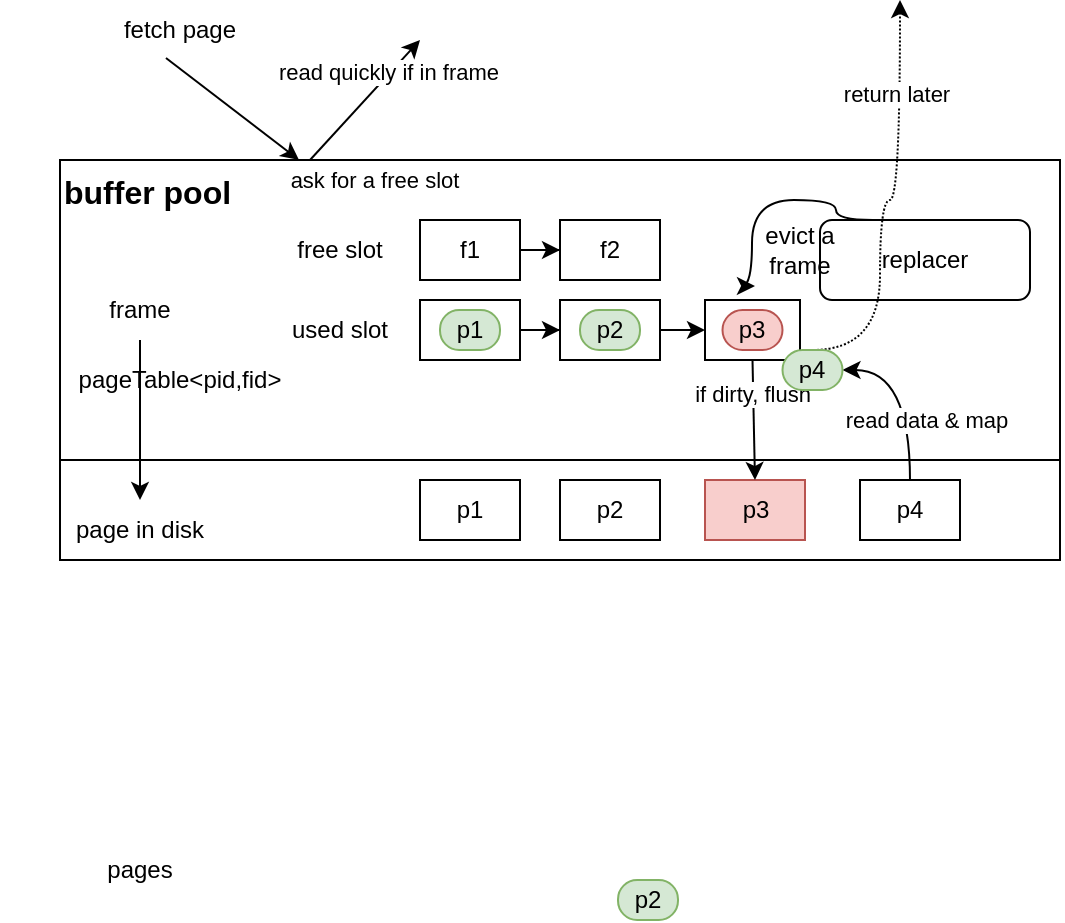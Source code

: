 <mxfile version="21.6.2" type="github">
  <diagram name="Page-1" id="KGo0tY4SyU-HsNQejBFT">
    <mxGraphModel dx="794" dy="494" grid="1" gridSize="10" guides="1" tooltips="1" connect="1" arrows="1" fold="1" page="1" pageScale="1" pageWidth="827" pageHeight="1169" math="0" shadow="0">
      <root>
        <mxCell id="0" />
        <mxCell id="1" parent="0" />
        <mxCell id="k2FWKmMM-QK35wjMDug--91" style="rounded=0;orthogonalLoop=1;jettySize=auto;html=1;exitX=0.25;exitY=0;exitDx=0;exitDy=0;" edge="1" parent="1" source="k2FWKmMM-QK35wjMDug--1">
          <mxGeometry relative="1" as="geometry">
            <mxPoint x="300" y="110" as="targetPoint" />
          </mxGeometry>
        </mxCell>
        <mxCell id="k2FWKmMM-QK35wjMDug--92" value="read quickly if in frame" style="edgeLabel;html=1;align=center;verticalAlign=middle;resizable=0;points=[];" vertex="1" connectable="0" parent="k2FWKmMM-QK35wjMDug--91">
          <mxGeometry x="0.463" y="2" relative="1" as="geometry">
            <mxPoint y="1" as="offset" />
          </mxGeometry>
        </mxCell>
        <mxCell id="k2FWKmMM-QK35wjMDug--1" value="buffer pool" style="rounded=0;whiteSpace=wrap;html=1;fontStyle=1;verticalAlign=top;align=left;fontSize=16;" vertex="1" parent="1">
          <mxGeometry x="120" y="170" width="500" height="200" as="geometry" />
        </mxCell>
        <mxCell id="k2FWKmMM-QK35wjMDug--13" style="edgeStyle=orthogonalEdgeStyle;rounded=0;orthogonalLoop=1;jettySize=auto;html=1;exitX=0.5;exitY=1;exitDx=0;exitDy=0;entryX=0.5;entryY=0;entryDx=0;entryDy=0;" edge="1" parent="1" source="k2FWKmMM-QK35wjMDug--3" target="k2FWKmMM-QK35wjMDug--4">
          <mxGeometry relative="1" as="geometry">
            <mxPoint x="150" y="360" as="targetPoint" />
          </mxGeometry>
        </mxCell>
        <mxCell id="k2FWKmMM-QK35wjMDug--3" value="frame" style="text;html=1;strokeColor=none;fillColor=none;align=center;verticalAlign=middle;whiteSpace=wrap;rounded=0;" vertex="1" parent="1">
          <mxGeometry x="130" y="230" width="60" height="30" as="geometry" />
        </mxCell>
        <mxCell id="k2FWKmMM-QK35wjMDug--4" value="page in disk" style="text;html=1;strokeColor=none;fillColor=none;align=center;verticalAlign=middle;whiteSpace=wrap;rounded=0;" vertex="1" parent="1">
          <mxGeometry x="90" y="340" width="140" height="30" as="geometry" />
        </mxCell>
        <mxCell id="k2FWKmMM-QK35wjMDug--11" value="pageTable&amp;lt;pid,fid&amp;gt;" style="text;html=1;strokeColor=none;fillColor=none;align=center;verticalAlign=middle;whiteSpace=wrap;rounded=0;" vertex="1" parent="1">
          <mxGeometry x="150" y="270" width="60" height="20" as="geometry" />
        </mxCell>
        <mxCell id="k2FWKmMM-QK35wjMDug--16" value="" style="group" vertex="1" connectable="0" parent="1">
          <mxGeometry x="230" y="200" width="190" height="30" as="geometry" />
        </mxCell>
        <mxCell id="k2FWKmMM-QK35wjMDug--5" value="f1" style="rounded=0;whiteSpace=wrap;html=1;" vertex="1" parent="k2FWKmMM-QK35wjMDug--16">
          <mxGeometry x="70" width="50" height="30" as="geometry" />
        </mxCell>
        <mxCell id="k2FWKmMM-QK35wjMDug--6" value="f2" style="rounded=0;whiteSpace=wrap;html=1;" vertex="1" parent="k2FWKmMM-QK35wjMDug--16">
          <mxGeometry x="140" width="50" height="30" as="geometry" />
        </mxCell>
        <mxCell id="k2FWKmMM-QK35wjMDug--9" value="free slot" style="text;html=1;strokeColor=none;fillColor=none;align=center;verticalAlign=middle;whiteSpace=wrap;rounded=0;" vertex="1" parent="k2FWKmMM-QK35wjMDug--16">
          <mxGeometry width="60" height="30" as="geometry" />
        </mxCell>
        <mxCell id="k2FWKmMM-QK35wjMDug--8" style="edgeStyle=orthogonalEdgeStyle;rounded=0;orthogonalLoop=1;jettySize=auto;html=1;exitX=1;exitY=0.5;exitDx=0;exitDy=0;" edge="1" parent="k2FWKmMM-QK35wjMDug--16" source="k2FWKmMM-QK35wjMDug--5" target="k2FWKmMM-QK35wjMDug--6">
          <mxGeometry relative="1" as="geometry" />
        </mxCell>
        <mxCell id="k2FWKmMM-QK35wjMDug--64" style="edgeStyle=orthogonalEdgeStyle;rounded=0;orthogonalLoop=1;jettySize=auto;html=1;exitX=0.25;exitY=0;exitDx=0;exitDy=0;entryX=0.526;entryY=-0.233;entryDx=0;entryDy=0;curved=1;entryPerimeter=0;" edge="1" parent="1" source="k2FWKmMM-QK35wjMDug--17" target="k2FWKmMM-QK35wjMDug--28">
          <mxGeometry relative="1" as="geometry">
            <Array as="points">
              <mxPoint x="508" y="200" />
              <mxPoint x="508" y="190" />
              <mxPoint x="466" y="190" />
              <mxPoint x="466" y="233" />
            </Array>
          </mxGeometry>
        </mxCell>
        <mxCell id="k2FWKmMM-QK35wjMDug--17" value="replacer" style="rounded=1;whiteSpace=wrap;html=1;" vertex="1" parent="1">
          <mxGeometry x="500" y="200" width="105" height="40" as="geometry" />
        </mxCell>
        <mxCell id="k2FWKmMM-QK35wjMDug--20" value="" style="group" vertex="1" connectable="0" parent="1">
          <mxGeometry x="230" y="240" width="190" height="30" as="geometry" />
        </mxCell>
        <mxCell id="k2FWKmMM-QK35wjMDug--21" value="f7" style="rounded=0;whiteSpace=wrap;html=1;" vertex="1" parent="k2FWKmMM-QK35wjMDug--20">
          <mxGeometry x="70" width="50" height="30" as="geometry" />
        </mxCell>
        <mxCell id="k2FWKmMM-QK35wjMDug--22" value="f8" style="rounded=0;whiteSpace=wrap;html=1;" vertex="1" parent="k2FWKmMM-QK35wjMDug--20">
          <mxGeometry x="140" width="50" height="30" as="geometry" />
        </mxCell>
        <mxCell id="k2FWKmMM-QK35wjMDug--23" value="used slot" style="text;html=1;strokeColor=none;fillColor=none;align=center;verticalAlign=middle;whiteSpace=wrap;rounded=0;" vertex="1" parent="k2FWKmMM-QK35wjMDug--20">
          <mxGeometry width="60" height="30" as="geometry" />
        </mxCell>
        <mxCell id="k2FWKmMM-QK35wjMDug--24" style="edgeStyle=orthogonalEdgeStyle;rounded=0;orthogonalLoop=1;jettySize=auto;html=1;exitX=1;exitY=0.5;exitDx=0;exitDy=0;" edge="1" parent="k2FWKmMM-QK35wjMDug--20" source="k2FWKmMM-QK35wjMDug--21" target="k2FWKmMM-QK35wjMDug--22">
          <mxGeometry relative="1" as="geometry" />
        </mxCell>
        <mxCell id="k2FWKmMM-QK35wjMDug--29" value="p1" style="rounded=1;whiteSpace=wrap;html=1;arcSize=48;fillColor=#d5e8d4;strokeColor=#82b366;" vertex="1" parent="k2FWKmMM-QK35wjMDug--20">
          <mxGeometry x="80" y="5" width="30" height="20" as="geometry" />
        </mxCell>
        <mxCell id="k2FWKmMM-QK35wjMDug--47" value="p2" style="rounded=1;whiteSpace=wrap;html=1;arcSize=48;fillColor=#d5e8d4;strokeColor=#82b366;" vertex="1" parent="k2FWKmMM-QK35wjMDug--20">
          <mxGeometry x="150" y="5" width="30" height="20" as="geometry" />
        </mxCell>
        <mxCell id="k2FWKmMM-QK35wjMDug--28" value="" style="rounded=0;whiteSpace=wrap;html=1;" vertex="1" parent="1">
          <mxGeometry x="442.5" y="240" width="47.5" height="30" as="geometry" />
        </mxCell>
        <mxCell id="k2FWKmMM-QK35wjMDug--27" style="edgeStyle=orthogonalEdgeStyle;rounded=0;orthogonalLoop=1;jettySize=auto;html=1;exitX=1;exitY=0.5;exitDx=0;exitDy=0;" edge="1" parent="1" source="k2FWKmMM-QK35wjMDug--22" target="k2FWKmMM-QK35wjMDug--28">
          <mxGeometry relative="1" as="geometry">
            <mxPoint x="430" y="260" as="targetPoint" />
          </mxGeometry>
        </mxCell>
        <mxCell id="k2FWKmMM-QK35wjMDug--44" style="rounded=0;orthogonalLoop=1;jettySize=auto;html=1;exitX=0.383;exitY=0.967;exitDx=0;exitDy=0;exitPerimeter=0;" edge="1" parent="1" source="k2FWKmMM-QK35wjMDug--43" target="k2FWKmMM-QK35wjMDug--1">
          <mxGeometry relative="1" as="geometry">
            <mxPoint x="260" y="150" as="targetPoint" />
          </mxGeometry>
        </mxCell>
        <mxCell id="k2FWKmMM-QK35wjMDug--45" value="ask for a free slot" style="edgeLabel;html=1;align=center;verticalAlign=middle;resizable=0;points=[];" vertex="1" connectable="0" parent="k2FWKmMM-QK35wjMDug--44">
          <mxGeometry x="0.144" y="4" relative="1" as="geometry">
            <mxPoint x="63" y="35" as="offset" />
          </mxGeometry>
        </mxCell>
        <mxCell id="k2FWKmMM-QK35wjMDug--43" value="fetch page" style="text;html=1;strokeColor=none;fillColor=none;align=center;verticalAlign=middle;whiteSpace=wrap;rounded=0;" vertex="1" parent="1">
          <mxGeometry x="150" y="90" width="60" height="30" as="geometry" />
        </mxCell>
        <mxCell id="k2FWKmMM-QK35wjMDug--62" value="p2" style="rounded=1;whiteSpace=wrap;html=1;arcSize=48;fillColor=#d5e8d4;strokeColor=#82b366;" vertex="1" parent="1">
          <mxGeometry x="399" y="530" width="30" height="20" as="geometry" />
        </mxCell>
        <mxCell id="k2FWKmMM-QK35wjMDug--63" value="p3" style="rounded=1;whiteSpace=wrap;html=1;arcSize=50;fillColor=#f8cecc;strokeColor=#b85450;" vertex="1" parent="1">
          <mxGeometry x="451.25" y="245" width="30" height="20" as="geometry" />
        </mxCell>
        <mxCell id="k2FWKmMM-QK35wjMDug--65" value="evict a frame" style="text;html=1;strokeColor=none;fillColor=none;align=center;verticalAlign=middle;whiteSpace=wrap;rounded=0;" vertex="1" parent="1">
          <mxGeometry x="460" y="200" width="60" height="30" as="geometry" />
        </mxCell>
        <mxCell id="k2FWKmMM-QK35wjMDug--97" style="edgeStyle=orthogonalEdgeStyle;rounded=0;orthogonalLoop=1;jettySize=auto;html=1;exitX=0.5;exitY=0;exitDx=0;exitDy=0;entryX=1;entryY=0.5;entryDx=0;entryDy=0;curved=1;" edge="1" parent="1" source="k2FWKmMM-QK35wjMDug--78" target="k2FWKmMM-QK35wjMDug--95">
          <mxGeometry relative="1" as="geometry" />
        </mxCell>
        <mxCell id="k2FWKmMM-QK35wjMDug--102" value="read data &amp;amp; map" style="edgeLabel;html=1;align=center;verticalAlign=middle;resizable=0;points=[];" vertex="1" connectable="0" parent="k2FWKmMM-QK35wjMDug--97">
          <mxGeometry x="-0.031" y="6" relative="1" as="geometry">
            <mxPoint x="14" y="13" as="offset" />
          </mxGeometry>
        </mxCell>
        <mxCell id="k2FWKmMM-QK35wjMDug--79" value="p3" style="rounded=0;whiteSpace=wrap;html=1;container=0;fillColor=#f8cecc;strokeColor=#b85450;" vertex="1" parent="1">
          <mxGeometry x="442.5" y="330" width="50" height="30" as="geometry" />
        </mxCell>
        <mxCell id="k2FWKmMM-QK35wjMDug--80" value="pages" style="text;html=1;strokeColor=none;fillColor=none;align=center;verticalAlign=middle;whiteSpace=wrap;rounded=0;" vertex="1" parent="1">
          <mxGeometry x="130" y="510" width="60" height="30" as="geometry" />
        </mxCell>
        <mxCell id="k2FWKmMM-QK35wjMDug--86" value="" style="endArrow=classic;html=1;rounded=0;entryX=0.5;entryY=0;entryDx=0;entryDy=0;exitX=0.5;exitY=1;exitDx=0;exitDy=0;" edge="1" parent="1" source="k2FWKmMM-QK35wjMDug--28" target="k2FWKmMM-QK35wjMDug--79">
          <mxGeometry width="50" height="50" relative="1" as="geometry">
            <mxPoint x="460" y="290" as="sourcePoint" />
            <mxPoint x="460" y="310" as="targetPoint" />
          </mxGeometry>
        </mxCell>
        <mxCell id="k2FWKmMM-QK35wjMDug--106" value="if dirty, flush" style="edgeLabel;html=1;align=center;verticalAlign=middle;resizable=0;points=[];" vertex="1" connectable="0" parent="k2FWKmMM-QK35wjMDug--86">
          <mxGeometry x="-0.434" y="-1" relative="1" as="geometry">
            <mxPoint as="offset" />
          </mxGeometry>
        </mxCell>
        <mxCell id="k2FWKmMM-QK35wjMDug--103" style="edgeStyle=orthogonalEdgeStyle;rounded=0;orthogonalLoop=1;jettySize=auto;html=1;exitX=0.5;exitY=0;exitDx=0;exitDy=0;curved=1;dashed=1;dashPattern=1 1;" edge="1" parent="1" source="k2FWKmMM-QK35wjMDug--95">
          <mxGeometry relative="1" as="geometry">
            <mxPoint x="540" y="90" as="targetPoint" />
            <Array as="points">
              <mxPoint x="530" y="265" />
              <mxPoint x="530" y="190" />
              <mxPoint x="540" y="190" />
            </Array>
          </mxGeometry>
        </mxCell>
        <mxCell id="k2FWKmMM-QK35wjMDug--104" value="return later" style="edgeLabel;html=1;align=center;verticalAlign=middle;resizable=0;points=[];" vertex="1" connectable="0" parent="k2FWKmMM-QK35wjMDug--103">
          <mxGeometry x="0.579" y="2" relative="1" as="geometry">
            <mxPoint as="offset" />
          </mxGeometry>
        </mxCell>
        <mxCell id="k2FWKmMM-QK35wjMDug--95" value="p4" style="rounded=1;whiteSpace=wrap;html=1;arcSize=50;fillColor=#d5e8d4;strokeColor=#82b366;" vertex="1" parent="1">
          <mxGeometry x="481.25" y="265" width="30" height="20" as="geometry" />
        </mxCell>
        <mxCell id="k2FWKmMM-QK35wjMDug--78" value="p4" style="rounded=0;whiteSpace=wrap;html=1;" vertex="1" parent="1">
          <mxGeometry x="520" y="330" width="50" height="30" as="geometry" />
        </mxCell>
        <mxCell id="k2FWKmMM-QK35wjMDug--107" value="p1" style="rounded=0;whiteSpace=wrap;html=1;" vertex="1" parent="1">
          <mxGeometry x="300" y="330" width="50" height="30" as="geometry" />
        </mxCell>
        <mxCell id="k2FWKmMM-QK35wjMDug--109" style="rounded=0;orthogonalLoop=1;jettySize=auto;html=1;exitX=0;exitY=0.75;exitDx=0;exitDy=0;entryX=1;entryY=0.75;entryDx=0;entryDy=0;endArrow=none;endFill=0;" edge="1" parent="1" source="k2FWKmMM-QK35wjMDug--1" target="k2FWKmMM-QK35wjMDug--1">
          <mxGeometry relative="1" as="geometry" />
        </mxCell>
        <mxCell id="k2FWKmMM-QK35wjMDug--110" value="p2" style="rounded=0;whiteSpace=wrap;html=1;" vertex="1" parent="1">
          <mxGeometry x="370" y="330" width="50" height="30" as="geometry" />
        </mxCell>
      </root>
    </mxGraphModel>
  </diagram>
</mxfile>
